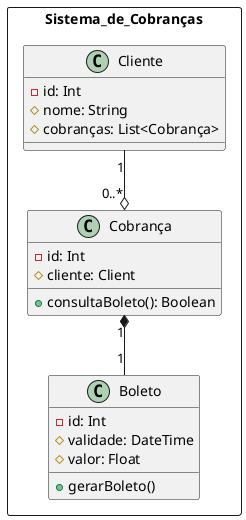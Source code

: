 @startuml sisDeCobrança
  package Sistema_de_Cobranças <<rectangle>> {

    class Cliente {
      - id: Int
      # nome: String
      # cobranças: List<Cobrança>
    }

    class Cobrança {
      - id: Int
      # cliente: Client
      + consultaBoleto(): Boolean
    }

    Cliente "1" --o "0..*" Cobrança

    class Boleto {
      - id: Int
      # validade: DateTime
      # valor: Float
      + gerarBoleto()
    }

    Cobrança "1" *-- "1" Boleto
  }
@enduml
